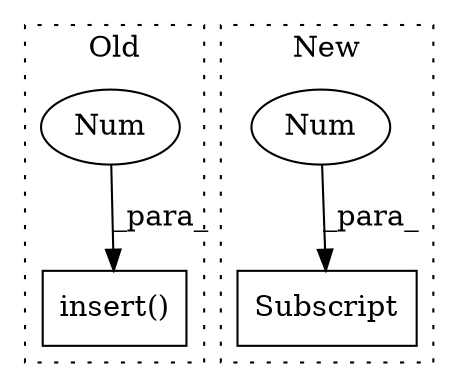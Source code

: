 digraph G {
subgraph cluster0 {
1 [label="insert()" a="75" s="450,484" l="10,1" shape="box"];
3 [label="Num" a="76" s="479" l="1" shape="ellipse"];
label = "Old";
style="dotted";
}
subgraph cluster1 {
2 [label="Subscript" a="63" s="866,0" l="22,0" shape="box"];
4 [label="Num" a="76" s="885" l="2" shape="ellipse"];
label = "New";
style="dotted";
}
3 -> 1 [label="_para_"];
4 -> 2 [label="_para_"];
}